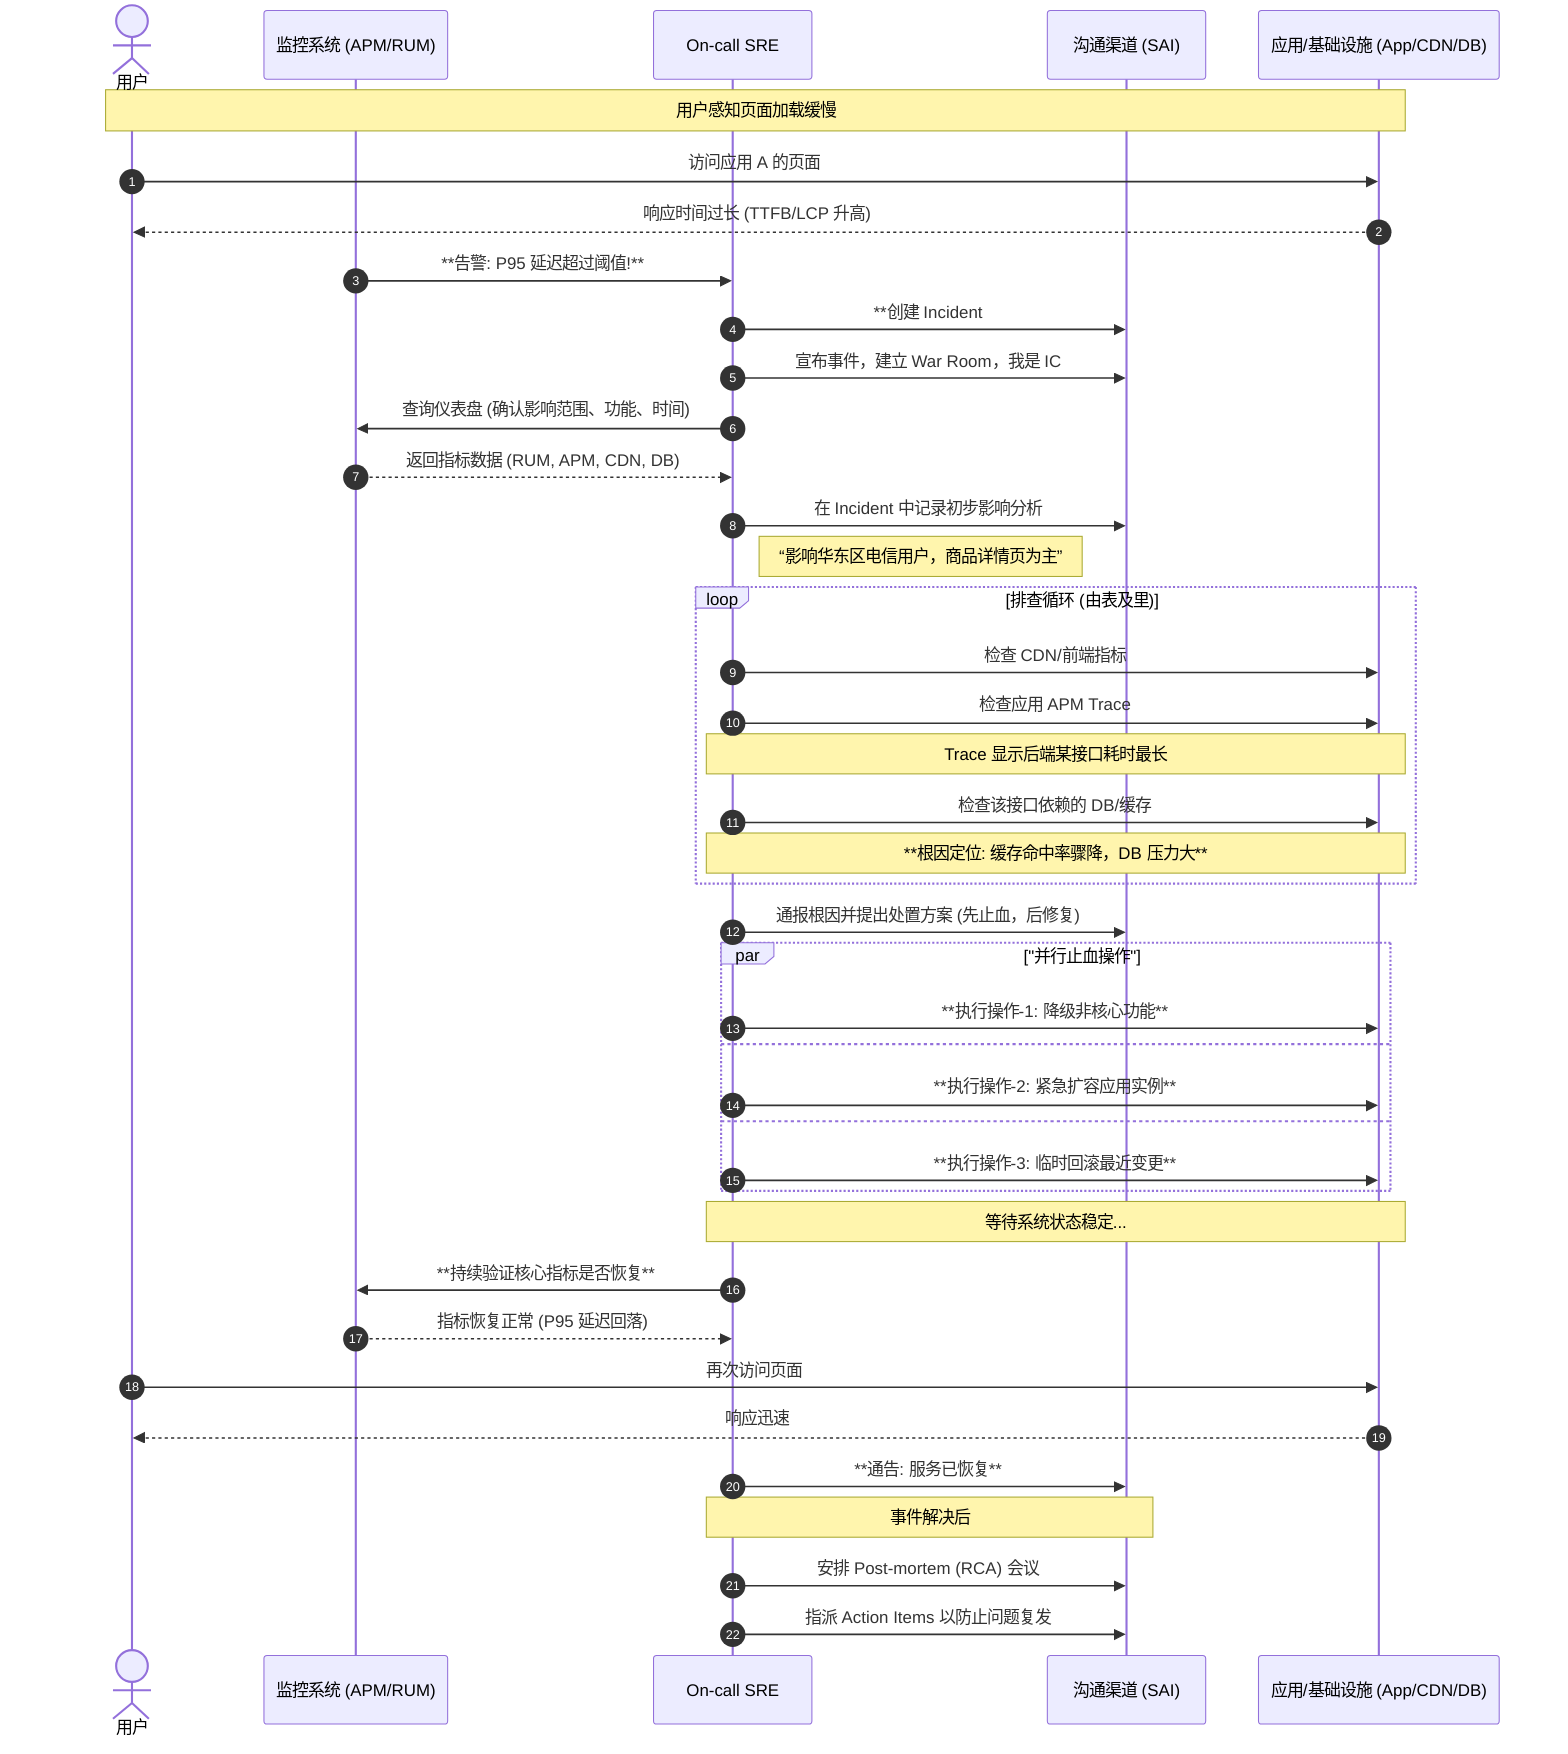 sequenceDiagram
    autonumber
    actor User as 用户
    participant Monitor as 监控系统 (APM/RUM)
    participant SRE as On-call SRE
    participant Comm as 沟通渠道 (SAI)
    participant Infra as 应用/基础设施 (App/CDN/DB)

    %% --- Phase 1: 事件触发与响应 ---
    Note over User, Infra: 用户感知页面加载缓慢
    User->>Infra: 访问应用 A 的页面
    Infra-->>User: 响应时间过长 (TTFB/LCP 升高)

    Monitor->>SRE: **告警: P95 延迟超过阈值!**
    SRE->>Comm: **创建 Incident #123**
    SRE->>Comm: 宣布事件，建立 War Room，我是 IC

    %% --- Phase 2: 影响分析与快照 ---
    SRE->>Monitor: 查询仪表盘 (确认影响范围、功能、时间)
    Monitor-->>SRE: 返回指标数据 (RUM, APM, CDN, DB)
    SRE->>Comm: 在 Incident 中记录初步影响分析
    Note right of SRE: “影响华东区电信用户，商品详情页为主”

    %% --- Phase 3: 排查与定位 ---
    loop 排查循环 (由表及里)
        SRE->>Infra: 检查 CDN/前端指标
        SRE->>Infra: 检查应用 APM Trace
        Note over SRE, Infra: Trace 显示后端某接口耗时最长
        SRE->>Infra: 检查该接口依赖的 DB/缓存
        Note over SRE, Infra: **根因定位: 缓存命中率骤降，DB 压力大**
    end

    %% --- Phase 4 & 5: 处置与恢复 ---
    SRE->>Comm: 通报根因并提出处置方案 (先止血，后修复)
    
    par "并行止血操作"
        SRE->>Infra: **执行操作-1: 降级非核心功能**
    and
        SRE->>Infra: **执行操作-2: 紧急扩容应用实例**
    and
        SRE->>Infra: **执行操作-3: 临时回滚最近变更**
    end
    
    Note over SRE, Infra: 等待系统状态稳定...
    
    SRE->>Monitor: **持续验证核心指标是否恢复**
    Monitor-->>SRE: 指标恢复正常 (P95 延迟回落)
    User->>Infra: 再次访问页面
    Infra-->>User: 响应迅速

    SRE->>Comm: **通告: 服务已恢复**

    %% --- 后续 ---
    Note over SRE, Comm: 事件解决后
    SRE->>Comm: 安排 Post-mortem (RCA) 会议
    SRE->>Comm: 指派 Action Items 以防止问题复发